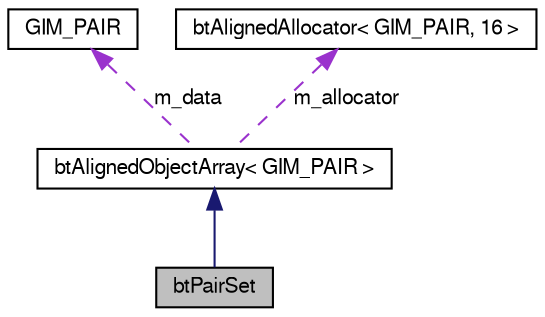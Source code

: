 digraph G
{
  bgcolor="transparent";
  edge [fontname="FreeSans",fontsize=10,labelfontname="FreeSans",labelfontsize=10];
  node [fontname="FreeSans",fontsize=10,shape=record];
  Node1 [label="btPairSet",height=0.2,width=0.4,color="black", fillcolor="grey75", style="filled" fontcolor="black"];
  Node2 -> Node1 [dir=back,color="midnightblue",fontsize=10,style="solid"];
  Node2 [label="btAlignedObjectArray\< GIM_PAIR \>",height=0.2,width=0.4,color="black",URL="$classbt_aligned_object_array.html"];
  Node3 -> Node2 [dir=back,color="darkorchid3",fontsize=10,style="dashed",label="m_data"];
  Node3 [label="GIM_PAIR",height=0.2,width=0.4,color="black",URL="$struct_g_i_m___p_a_i_r.html",tooltip="Overlapping pair."];
  Node4 -> Node2 [dir=back,color="darkorchid3",fontsize=10,style="dashed",label="m_allocator"];
  Node4 [label="btAlignedAllocator\< GIM_PAIR, 16 \>",height=0.2,width=0.4,color="black",URL="$classbt_aligned_allocator.html"];
}

